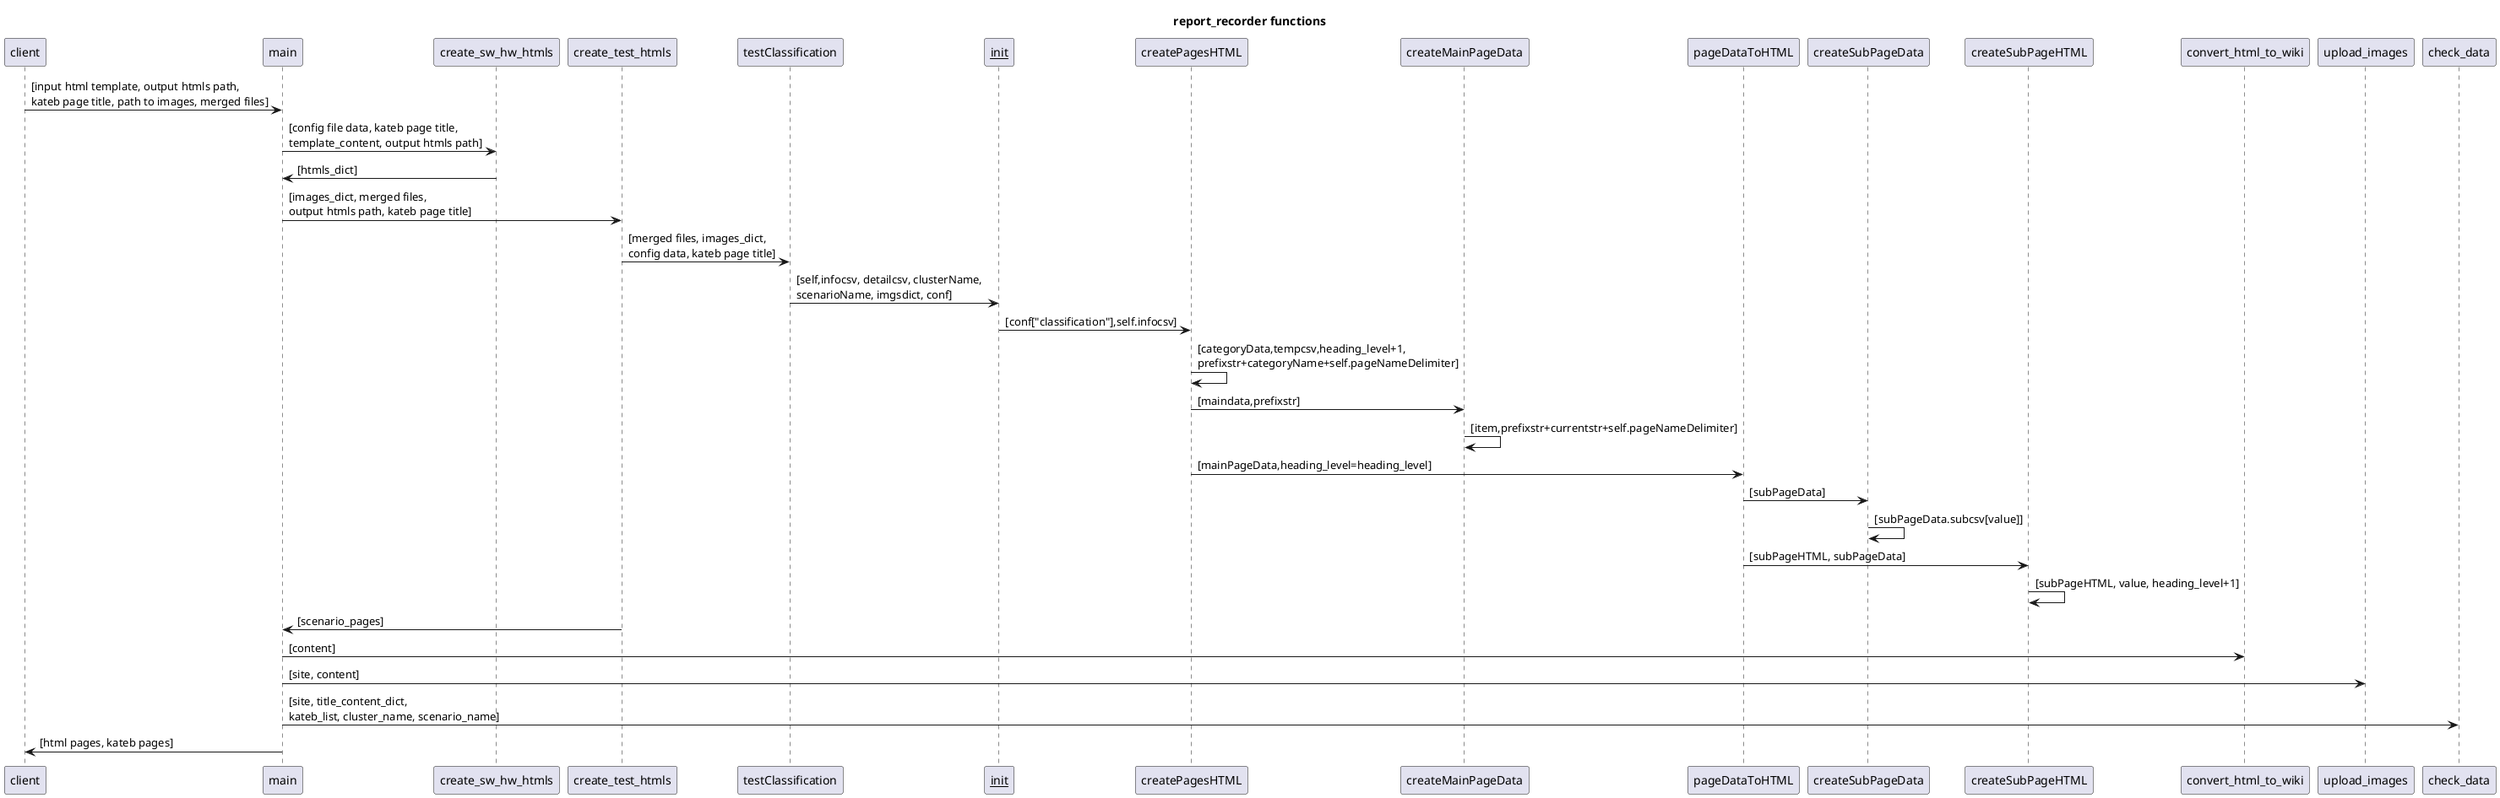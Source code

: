 @startuml
title report_recorder functions
client -> main : [input html template, output htmls path, \nkateb page title, path to images, merged files]
main -> create_sw_hw_htmls : [config file data, kateb page title, \ntemplate_content, output htmls path]
create_sw_hw_htmls -> main : [htmls_dict]
main -> create_test_htmls : [images_dict, merged files, \noutput htmls path, kateb page title]
create_test_htmls -> testClassification : [merged files, images_dict, \nconfig data, kateb page title]
testClassification -> __init__ : [self,infocsv, detailcsv, clusterName, \nscenarioName, imgsdict, conf]
__init__ -> createPagesHTML : [conf["classification"],self.infocsv]
createPagesHTML -> createPagesHTML : [categoryData,tempcsv,heading_level+1,\nprefixstr+categoryName+self.pageNameDelimiter]
createPagesHTML -> createMainPageData : [maindata,prefixstr]
createMainPageData -> createMainPageData : [item,prefixstr+currentstr+self.pageNameDelimiter]
createPagesHTML -> pageDataToHTML : [mainPageData,heading_level=heading_level]
pageDataToHTML -> createSubPageData : [subPageData]
createSubPageData -> createSubPageData : [subPageData.subcsv[value]]
pageDataToHTML -> createSubPageHTML : [subPageHTML, subPageData]
createSubPageHTML -> createSubPageHTML : [subPageHTML, value, heading_level+1]
create_test_htmls -> main : [scenario_pages]
main -> convert_html_to_wiki : [content]
main -> upload_images : [site, content]
main -> check_data : [site, title_content_dict, \nkateb_list, cluster_name, scenario_name]
main -> client : [html pages, kateb pages]
@enduml
